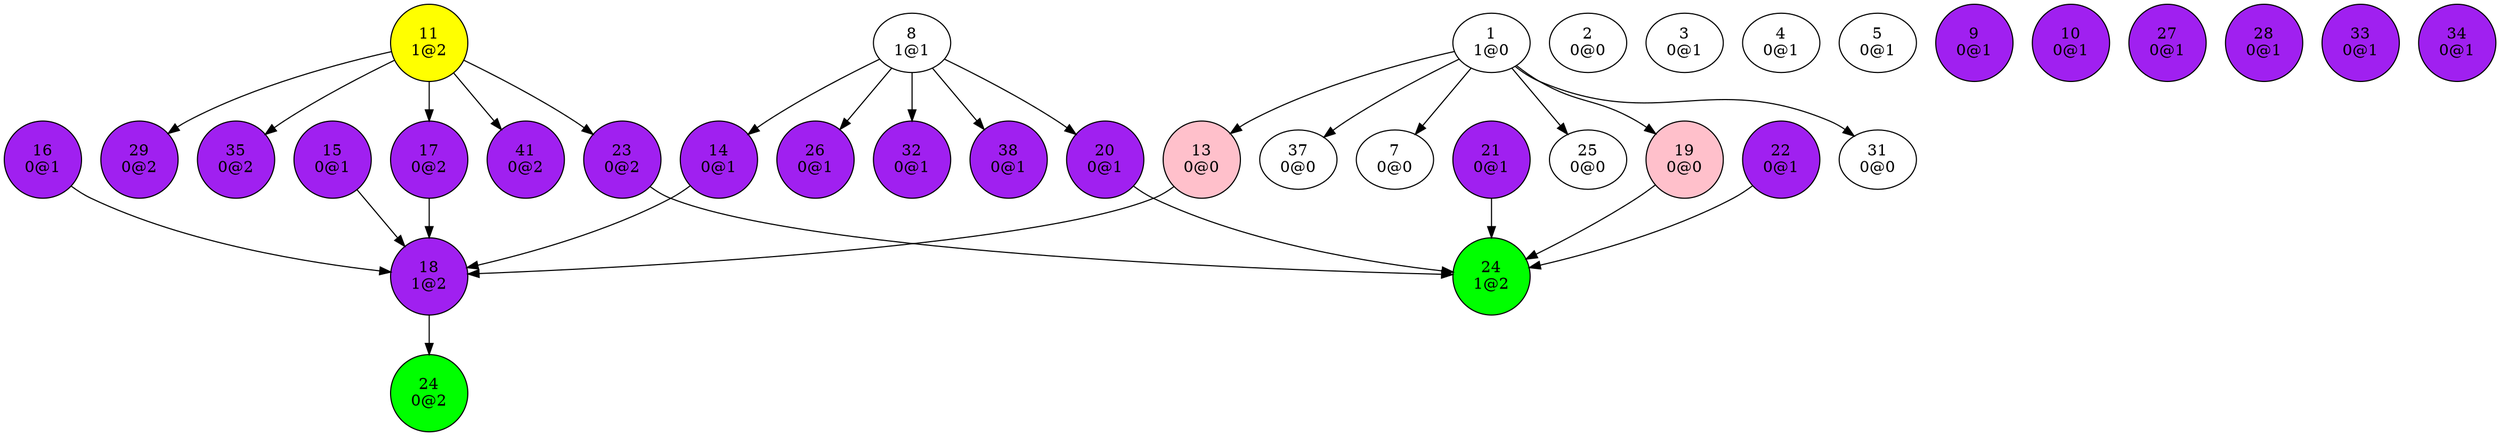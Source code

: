 digraph {
"1
1@0"->"7
0@0";
"1
1@0"->"13
0@0";
"1
1@0"->"19
0@0";
"1
1@0"->"25
0@0";
"1
1@0"->"31
0@0";
"1
1@0"->"37
0@0";
"2
0@0";
"3
0@1";
"4
0@1";
"5
0@1";
"7
0@0";
"8
1@1"->"14
0@1";
"8
1@1"->"20
0@1";
"8
1@1"->"26
0@1";
"8
1@1"->"32
0@1";
"8
1@1"->"38
0@1";
"9
0@1";
"10
0@1";
"11
1@2"->"17
0@2";
"11
1@2"->"23
0@2";
"11
1@2"->"29
0@2";
"11
1@2"->"35
0@2";
"11
1@2"->"41
0@2";
"13
0@0"->"18
1@2";
"14
0@1"->"18
1@2";
"15
0@1"->"18
1@2";
"16
0@1"->"18
1@2";
"17
0@2"->"18
1@2";
"18
1@2"->"24
0@2";
"19
0@0"->"24
1@2";
"20
0@1"->"24
1@2";
"21
0@1"->"24
1@2";
"22
0@1"->"24
1@2";
"23
0@2"->"24
1@2";
"24
0@2";
"24
1@2";
"25
0@0";
"26
0@1";
"27
0@1";
"28
0@1";
"29
0@2";
"31
0@0";
"32
0@1";
"33
0@1";
"34
0@1";
"35
0@2";
"37
0@0";
"38
0@1";
"41
0@2";
"9
0@1"[shape=circle, style=filled, fillcolor=purple];
"10
0@1"[shape=circle, style=filled, fillcolor=purple];
"11
1@2"[shape=circle, style=filled, fillcolor=yellow];
"13
0@0"[shape=circle, style=filled, fillcolor=pink];
"14
0@1"[shape=circle, style=filled, fillcolor=purple];
"15
0@1"[shape=circle, style=filled, fillcolor=purple];
"16
0@1"[shape=circle, style=filled, fillcolor=purple];
"17
0@2"[shape=circle, style=filled, fillcolor=purple];
"18
1@2"[shape=circle, style=filled, fillcolor=purple];
"19
0@0"[shape=circle, style=filled, fillcolor=pink];
"20
0@1"[shape=circle, style=filled, fillcolor=purple];
"21
0@1"[shape=circle, style=filled, fillcolor=purple];
"22
0@1"[shape=circle, style=filled, fillcolor=purple];
"23
0@2"[shape=circle, style=filled, fillcolor=purple];
"24
0@2"[shape=circle, style=filled, fillcolor=green];
"24
1@2"[shape=circle, style=filled, fillcolor=green];
"26
0@1"[shape=circle, style=filled, fillcolor=purple];
"27
0@1"[shape=circle, style=filled, fillcolor=purple];
"28
0@1"[shape=circle, style=filled, fillcolor=purple];
"29
0@2"[shape=circle, style=filled, fillcolor=purple];
"32
0@1"[shape=circle, style=filled, fillcolor=purple];
"33
0@1"[shape=circle, style=filled, fillcolor=purple];
"34
0@1"[shape=circle, style=filled, fillcolor=purple];
"35
0@2"[shape=circle, style=filled, fillcolor=purple];
"38
0@1"[shape=circle, style=filled, fillcolor=purple];
"41
0@2"[shape=circle, style=filled, fillcolor=purple];
}